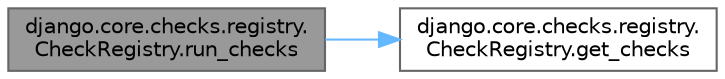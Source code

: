 digraph "django.core.checks.registry.CheckRegistry.run_checks"
{
 // LATEX_PDF_SIZE
  bgcolor="transparent";
  edge [fontname=Helvetica,fontsize=10,labelfontname=Helvetica,labelfontsize=10];
  node [fontname=Helvetica,fontsize=10,shape=box,height=0.2,width=0.4];
  rankdir="LR";
  Node1 [id="Node000001",label="django.core.checks.registry.\lCheckRegistry.run_checks",height=0.2,width=0.4,color="gray40", fillcolor="grey60", style="filled", fontcolor="black",tooltip=" "];
  Node1 -> Node2 [id="edge1_Node000001_Node000002",color="steelblue1",style="solid",tooltip=" "];
  Node2 [id="Node000002",label="django.core.checks.registry.\lCheckRegistry.get_checks",height=0.2,width=0.4,color="grey40", fillcolor="white", style="filled",URL="$classdjango_1_1core_1_1checks_1_1registry_1_1_check_registry.html#a13bce9c6b21ecaa59688c8b191977a22",tooltip=" "];
}
